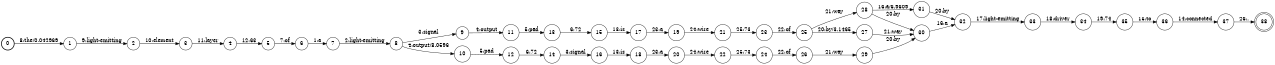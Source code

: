 digraph FST {
rankdir = LR;
size = "8.5,11";
label = "";
center = 1;
orientation = Portrait;
ranksep = "0.4";
nodesep = "0.25";
0 [label = "0", shape = circle, style = bold, fontsize = 14]
	0 -> 1 [label = "8:the/0.042969", fontsize = 14];
1 [label = "1", shape = circle, style = solid, fontsize = 14]
	1 -> 2 [label = "9:light-emitting", fontsize = 14];
2 [label = "2", shape = circle, style = solid, fontsize = 14]
	2 -> 3 [label = "10:element", fontsize = 14];
3 [label = "3", shape = circle, style = solid, fontsize = 14]
	3 -> 4 [label = "11:layer", fontsize = 14];
4 [label = "4", shape = circle, style = solid, fontsize = 14]
	4 -> 5 [label = "12:63", fontsize = 14];
5 [label = "5", shape = circle, style = solid, fontsize = 14]
	5 -> 6 [label = "7:of", fontsize = 14];
6 [label = "6", shape = circle, style = solid, fontsize = 14]
	6 -> 7 [label = "1:a", fontsize = 14];
7 [label = "7", shape = circle, style = solid, fontsize = 14]
	7 -> 8 [label = "2:light-emitting", fontsize = 14];
8 [label = "8", shape = circle, style = solid, fontsize = 14]
	8 -> 9 [label = "3:signal", fontsize = 14];
	8 -> 10 [label = "4:output/8.0596", fontsize = 14];
9 [label = "9", shape = circle, style = solid, fontsize = 14]
	9 -> 11 [label = "4:output", fontsize = 14];
10 [label = "10", shape = circle, style = solid, fontsize = 14]
	10 -> 12 [label = "5:pad", fontsize = 14];
11 [label = "11", shape = circle, style = solid, fontsize = 14]
	11 -> 13 [label = "5:pad", fontsize = 14];
12 [label = "12", shape = circle, style = solid, fontsize = 14]
	12 -> 14 [label = "6:72", fontsize = 14];
13 [label = "13", shape = circle, style = solid, fontsize = 14]
	13 -> 15 [label = "6:72", fontsize = 14];
14 [label = "14", shape = circle, style = solid, fontsize = 14]
	14 -> 16 [label = "3:signal", fontsize = 14];
15 [label = "15", shape = circle, style = solid, fontsize = 14]
	15 -> 17 [label = "13:is", fontsize = 14];
16 [label = "16", shape = circle, style = solid, fontsize = 14]
	16 -> 18 [label = "13:is", fontsize = 14];
17 [label = "17", shape = circle, style = solid, fontsize = 14]
	17 -> 19 [label = "23:a", fontsize = 14];
18 [label = "18", shape = circle, style = solid, fontsize = 14]
	18 -> 20 [label = "23:a", fontsize = 14];
19 [label = "19", shape = circle, style = solid, fontsize = 14]
	19 -> 21 [label = "24:wire", fontsize = 14];
20 [label = "20", shape = circle, style = solid, fontsize = 14]
	20 -> 22 [label = "24:wire", fontsize = 14];
21 [label = "21", shape = circle, style = solid, fontsize = 14]
	21 -> 23 [label = "25:73", fontsize = 14];
22 [label = "22", shape = circle, style = solid, fontsize = 14]
	22 -> 24 [label = "25:73", fontsize = 14];
23 [label = "23", shape = circle, style = solid, fontsize = 14]
	23 -> 25 [label = "22:of", fontsize = 14];
24 [label = "24", shape = circle, style = solid, fontsize = 14]
	24 -> 26 [label = "22:of", fontsize = 14];
25 [label = "25", shape = circle, style = solid, fontsize = 14]
	25 -> 27 [label = "20:by/3.1465", fontsize = 14];
	25 -> 28 [label = "21:way", fontsize = 14];
26 [label = "26", shape = circle, style = solid, fontsize = 14]
	26 -> 29 [label = "21:way", fontsize = 14];
27 [label = "27", shape = circle, style = solid, fontsize = 14]
	27 -> 30 [label = "21:way", fontsize = 14];
28 [label = "28", shape = circle, style = solid, fontsize = 14]
	28 -> 31 [label = "16:a/6.9609", fontsize = 14];
	28 -> 30 [label = "20:by", fontsize = 14];
29 [label = "29", shape = circle, style = solid, fontsize = 14]
	29 -> 30 [label = "20:by", fontsize = 14];
30 [label = "30", shape = circle, style = solid, fontsize = 14]
	30 -> 32 [label = "16:a", fontsize = 14];
31 [label = "31", shape = circle, style = solid, fontsize = 14]
	31 -> 32 [label = "20:by", fontsize = 14];
32 [label = "32", shape = circle, style = solid, fontsize = 14]
	32 -> 33 [label = "17:light-emitting", fontsize = 14];
33 [label = "33", shape = circle, style = solid, fontsize = 14]
	33 -> 34 [label = "18:driver", fontsize = 14];
34 [label = "34", shape = circle, style = solid, fontsize = 14]
	34 -> 35 [label = "19:74", fontsize = 14];
35 [label = "35", shape = circle, style = solid, fontsize = 14]
	35 -> 36 [label = "15:to", fontsize = 14];
36 [label = "36", shape = circle, style = solid, fontsize = 14]
	36 -> 37 [label = "14:connected", fontsize = 14];
37 [label = "37", shape = circle, style = solid, fontsize = 14]
	37 -> 38 [label = "26:.", fontsize = 14];
38 [label = "38", shape = doublecircle, style = solid, fontsize = 14]
}
